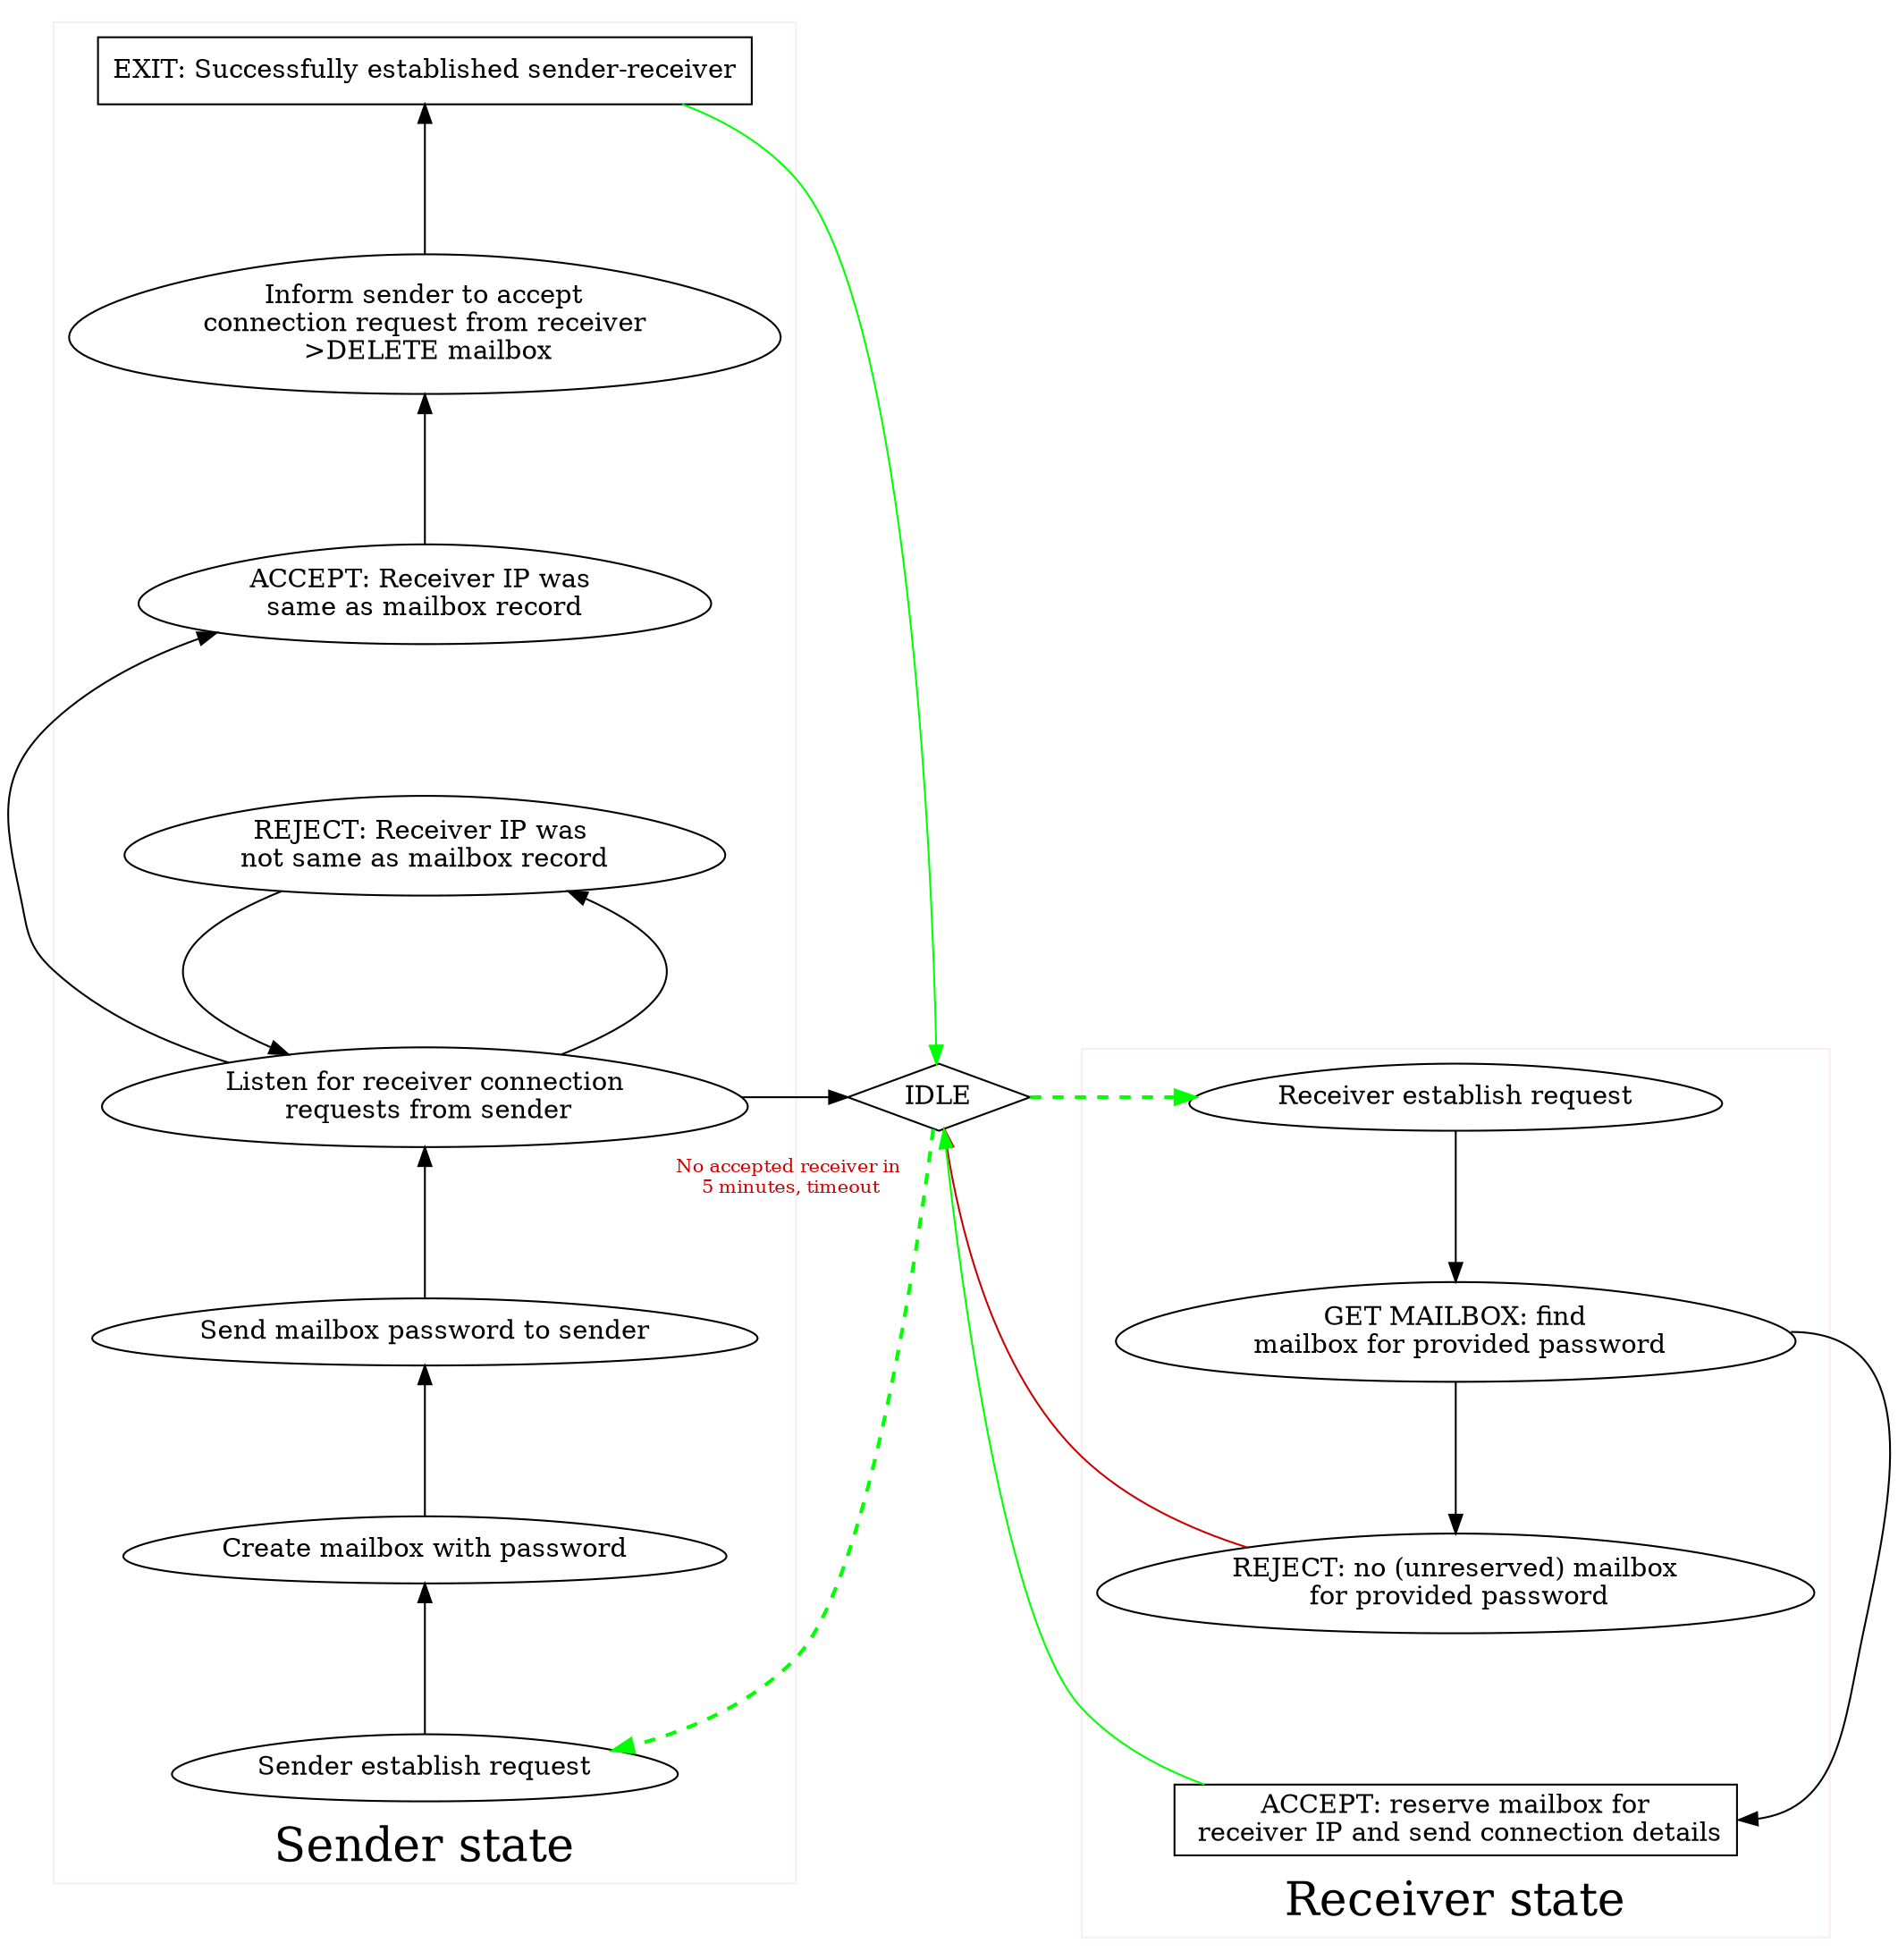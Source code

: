 digraph G {

  subgraph cluster_sender_state {
    node [shape=egg]

    SREQUEST [label="Sender establish request"]
    CREATEMAILBOX [label="Create mailbox with password"]
    SENDMAILBOX [label="Send mailbox password to sender"]
    WAITRECEIVER [label="Listen for receiver connection\n requests from sender"]
    ACCEPTRECEIVER [label="ACCEPT: Receiver IP was \nsame as mailbox record"]
    REJECTRECEIVER [label="REJECT: Receiver IP was \nnot same as mailbox record"]
    WRAPUP [label="Inform sender to accept\nconnection request from receiver\n >DELETE mailbox"]
    CLOSE [label="EXIT: Successfully established sender-receiver"] [shape=box]

    SREQUEST -> CREATEMAILBOX

    CREATEMAILBOX -> SENDMAILBOX
    SENDMAILBOX -> WAITRECEIVER

    WAITRECEIVER -> REJECTRECEIVER
    REJECTRECEIVER -> WAITRECEIVER [constraint=false]

    WAITRECEIVER -> ACCEPTRECEIVER
    ACCEPTRECEIVER -> WRAPUP
    WRAPUP -> CLOSE

		label = "Sender state";
    fontsize = 25;
    labelloc = b;
		color="#FCECEE";
    rank = same;
	}

  subgraph cluster_receiver_state {
    node [shape=egg]

    RREQUEST [label="Receiver establish request"]
    GETMAILBOX [label="GET MAILBOX: find\n mailbox for provided password"]
    REJECTPASSWORD [label="REJECT: no (unreserved) mailbox\n for provided password"]
    ACCEPTPASSWORD [label="ACCEPT: reserve mailbox for\n receiver IP and send connection details", shape=box]

    RREQUEST -> GETMAILBOX [constraint=false]
    GETMAILBOX -> REJECTPASSWORD [constraint=false]
    GETMAILBOX -> ACCEPTPASSWORD [constraint=false, tailport=e, headport=e]

    label = "Receiver state";
    fontsize = 25;
    labelloc = b;
		color="#FCECEE";
    rank = same; 
	}

  IDLE [shape=diamond]
  IDLE -> SREQUEST [style=dashed, penwidth=2, color=green]
  IDLE -> RREQUEST [style=dashed, penwidth=2, color=green]
  
  WAITRECEIVER -> IDLE [taillabel="No accepted receiver in\n 5 minutes, timeout", labeldistance=5.0, labelangle=-60, 
  labelfontcolor="#cc0000", labelfontsize=10]

  CLOSE -> IDLE [color=green]

  REJECTPASSWORD -> IDLE [constraint=false, color="#cc0000"]
  ACCEPTPASSWORD -> IDLE [constraint=false, color=green]

  rankdir=LR;
  newrank=true;
  nodesep=1.12;

}